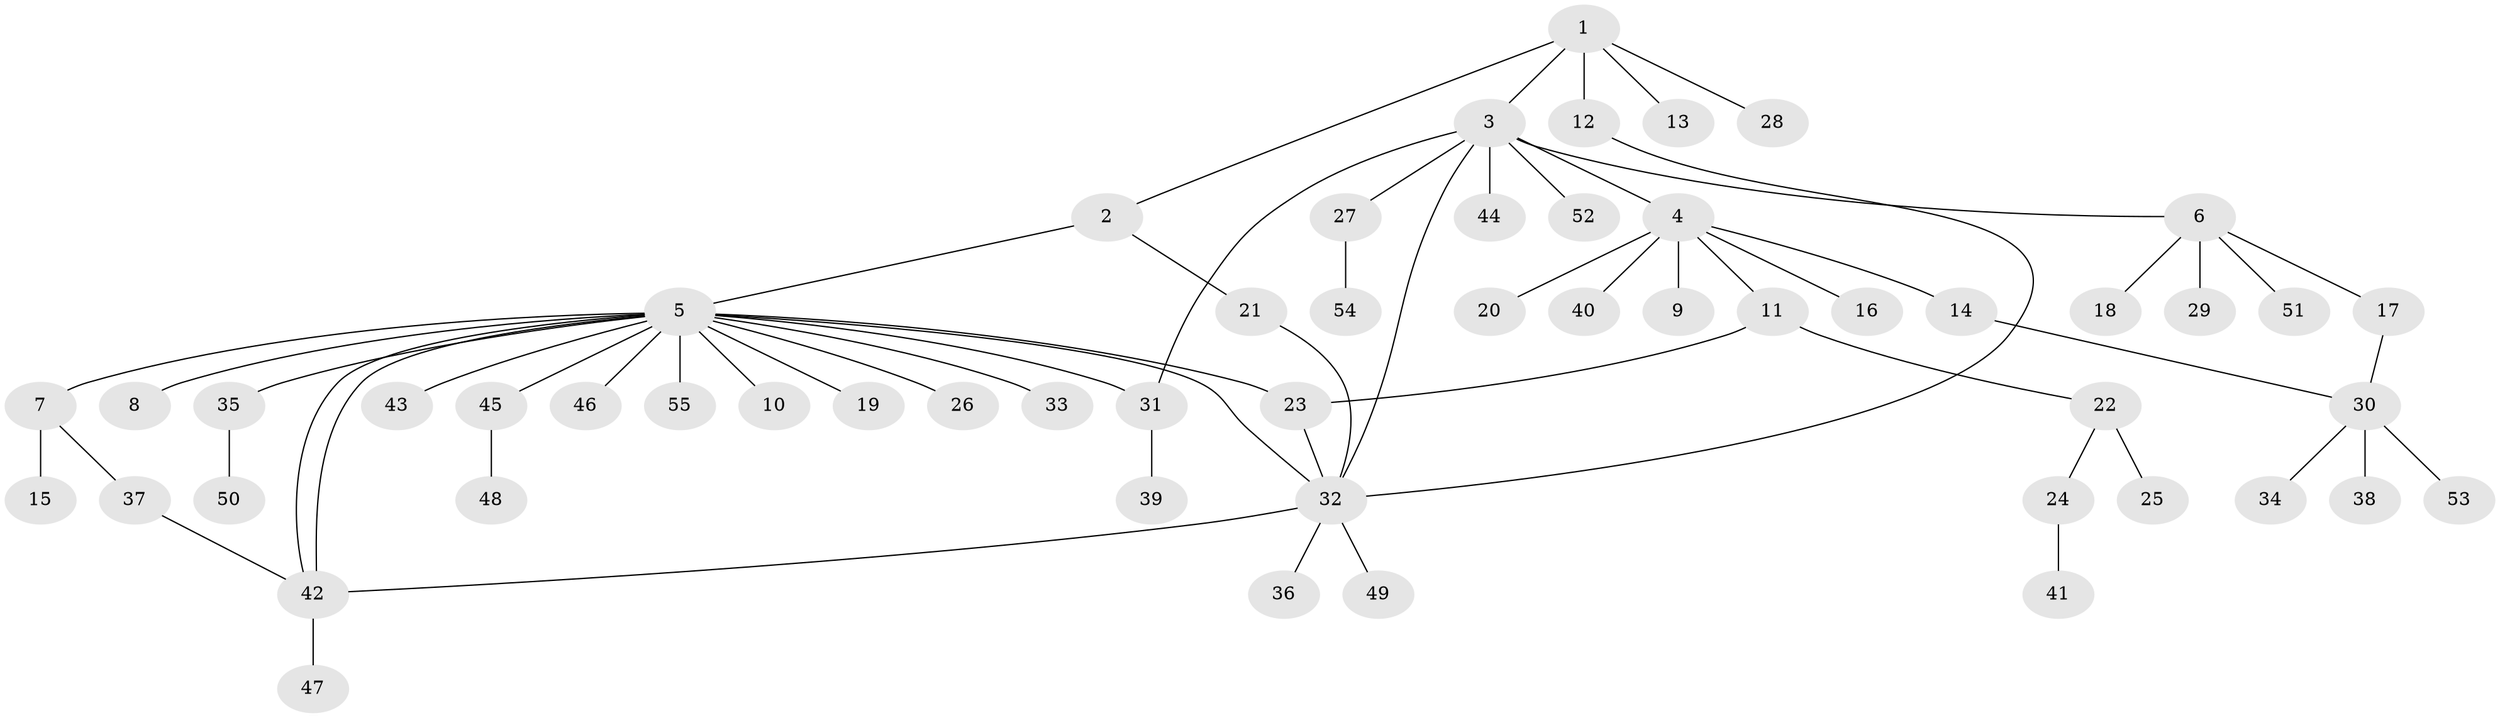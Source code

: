 // Generated by graph-tools (version 1.1) at 2025/11/02/27/25 16:11:10]
// undirected, 55 vertices, 64 edges
graph export_dot {
graph [start="1"]
  node [color=gray90,style=filled];
  1;
  2;
  3;
  4;
  5;
  6;
  7;
  8;
  9;
  10;
  11;
  12;
  13;
  14;
  15;
  16;
  17;
  18;
  19;
  20;
  21;
  22;
  23;
  24;
  25;
  26;
  27;
  28;
  29;
  30;
  31;
  32;
  33;
  34;
  35;
  36;
  37;
  38;
  39;
  40;
  41;
  42;
  43;
  44;
  45;
  46;
  47;
  48;
  49;
  50;
  51;
  52;
  53;
  54;
  55;
  1 -- 2;
  1 -- 3;
  1 -- 12;
  1 -- 13;
  1 -- 28;
  2 -- 5;
  2 -- 21;
  3 -- 4;
  3 -- 6;
  3 -- 27;
  3 -- 31;
  3 -- 32;
  3 -- 44;
  3 -- 52;
  4 -- 9;
  4 -- 11;
  4 -- 14;
  4 -- 16;
  4 -- 20;
  4 -- 40;
  5 -- 7;
  5 -- 8;
  5 -- 10;
  5 -- 19;
  5 -- 23;
  5 -- 26;
  5 -- 31;
  5 -- 32;
  5 -- 33;
  5 -- 35;
  5 -- 42;
  5 -- 42;
  5 -- 43;
  5 -- 45;
  5 -- 46;
  5 -- 55;
  6 -- 17;
  6 -- 18;
  6 -- 29;
  6 -- 51;
  7 -- 15;
  7 -- 37;
  11 -- 22;
  11 -- 23;
  12 -- 32;
  14 -- 30;
  17 -- 30;
  21 -- 32;
  22 -- 24;
  22 -- 25;
  23 -- 32;
  24 -- 41;
  27 -- 54;
  30 -- 34;
  30 -- 38;
  30 -- 53;
  31 -- 39;
  32 -- 36;
  32 -- 42;
  32 -- 49;
  35 -- 50;
  37 -- 42;
  42 -- 47;
  45 -- 48;
}
